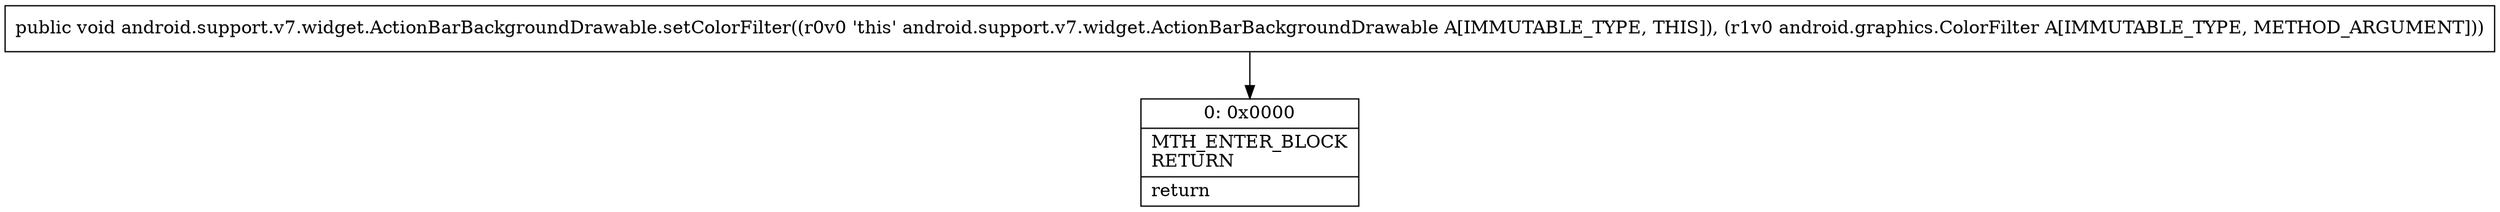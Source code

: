 digraph "CFG forandroid.support.v7.widget.ActionBarBackgroundDrawable.setColorFilter(Landroid\/graphics\/ColorFilter;)V" {
Node_0 [shape=record,label="{0\:\ 0x0000|MTH_ENTER_BLOCK\lRETURN\l|return\l}"];
MethodNode[shape=record,label="{public void android.support.v7.widget.ActionBarBackgroundDrawable.setColorFilter((r0v0 'this' android.support.v7.widget.ActionBarBackgroundDrawable A[IMMUTABLE_TYPE, THIS]), (r1v0 android.graphics.ColorFilter A[IMMUTABLE_TYPE, METHOD_ARGUMENT])) }"];
MethodNode -> Node_0;
}

